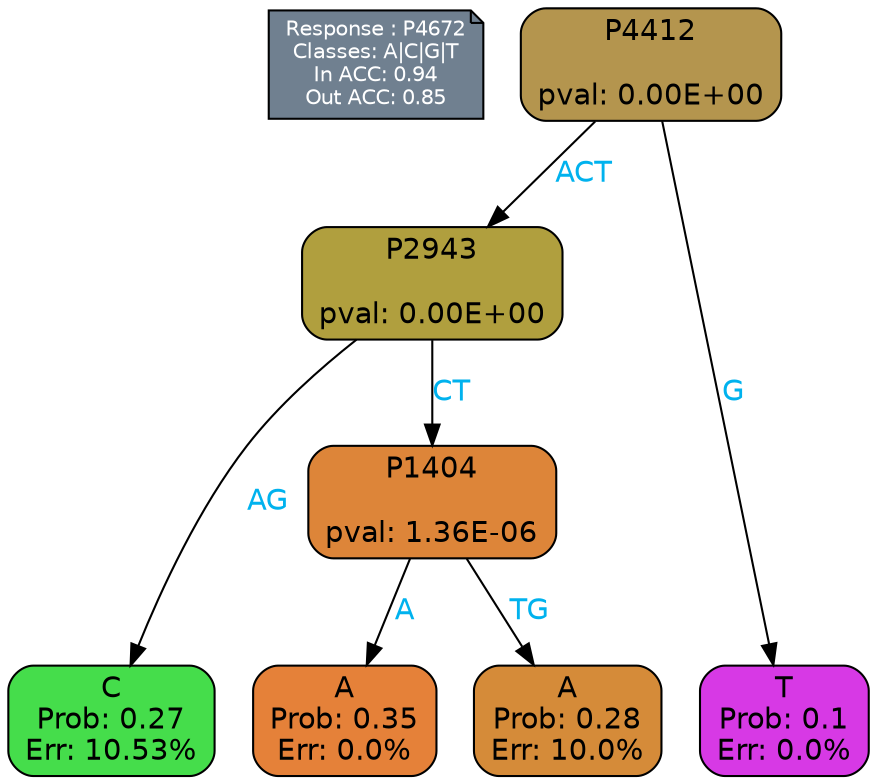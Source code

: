 digraph Tree {
node [shape=box, style="filled, rounded", color="black", fontname=helvetica] ;
graph [ranksep=equally, splines=polylines, bgcolor=transparent, dpi=600] ;
edge [fontname=helvetica] ;
LEGEND [label="Response : P4672
Classes: A|C|G|T
In ACC: 0.94
Out ACC: 0.85
",shape=note,align=left,style=filled,fillcolor="slategray",fontcolor="white",fontsize=10];1 [label="P4412

pval: 0.00E+00", fillcolor="#b4954e"] ;
2 [label="P2943

pval: 0.00E+00", fillcolor="#b09f3e"] ;
3 [label="C
Prob: 0.27
Err: 10.53%", fillcolor="#45dd4b"] ;
4 [label="P1404

pval: 1.36E-06", fillcolor="#dd8539"] ;
5 [label="A
Prob: 0.35
Err: 0.0%", fillcolor="#e58139"] ;
6 [label="A
Prob: 0.28
Err: 10.0%", fillcolor="#d58b39"] ;
7 [label="T
Prob: 0.1
Err: 0.0%", fillcolor="#d739e5"] ;
1 -> 2 [label="ACT",fontcolor=deepskyblue2] ;
1 -> 7 [label="G",fontcolor=deepskyblue2] ;
2 -> 3 [label="AG",fontcolor=deepskyblue2] ;
2 -> 4 [label="CT",fontcolor=deepskyblue2] ;
4 -> 5 [label="A",fontcolor=deepskyblue2] ;
4 -> 6 [label="TG",fontcolor=deepskyblue2] ;
{rank = same; 3;5;6;7;}{rank = same; LEGEND;1;}}